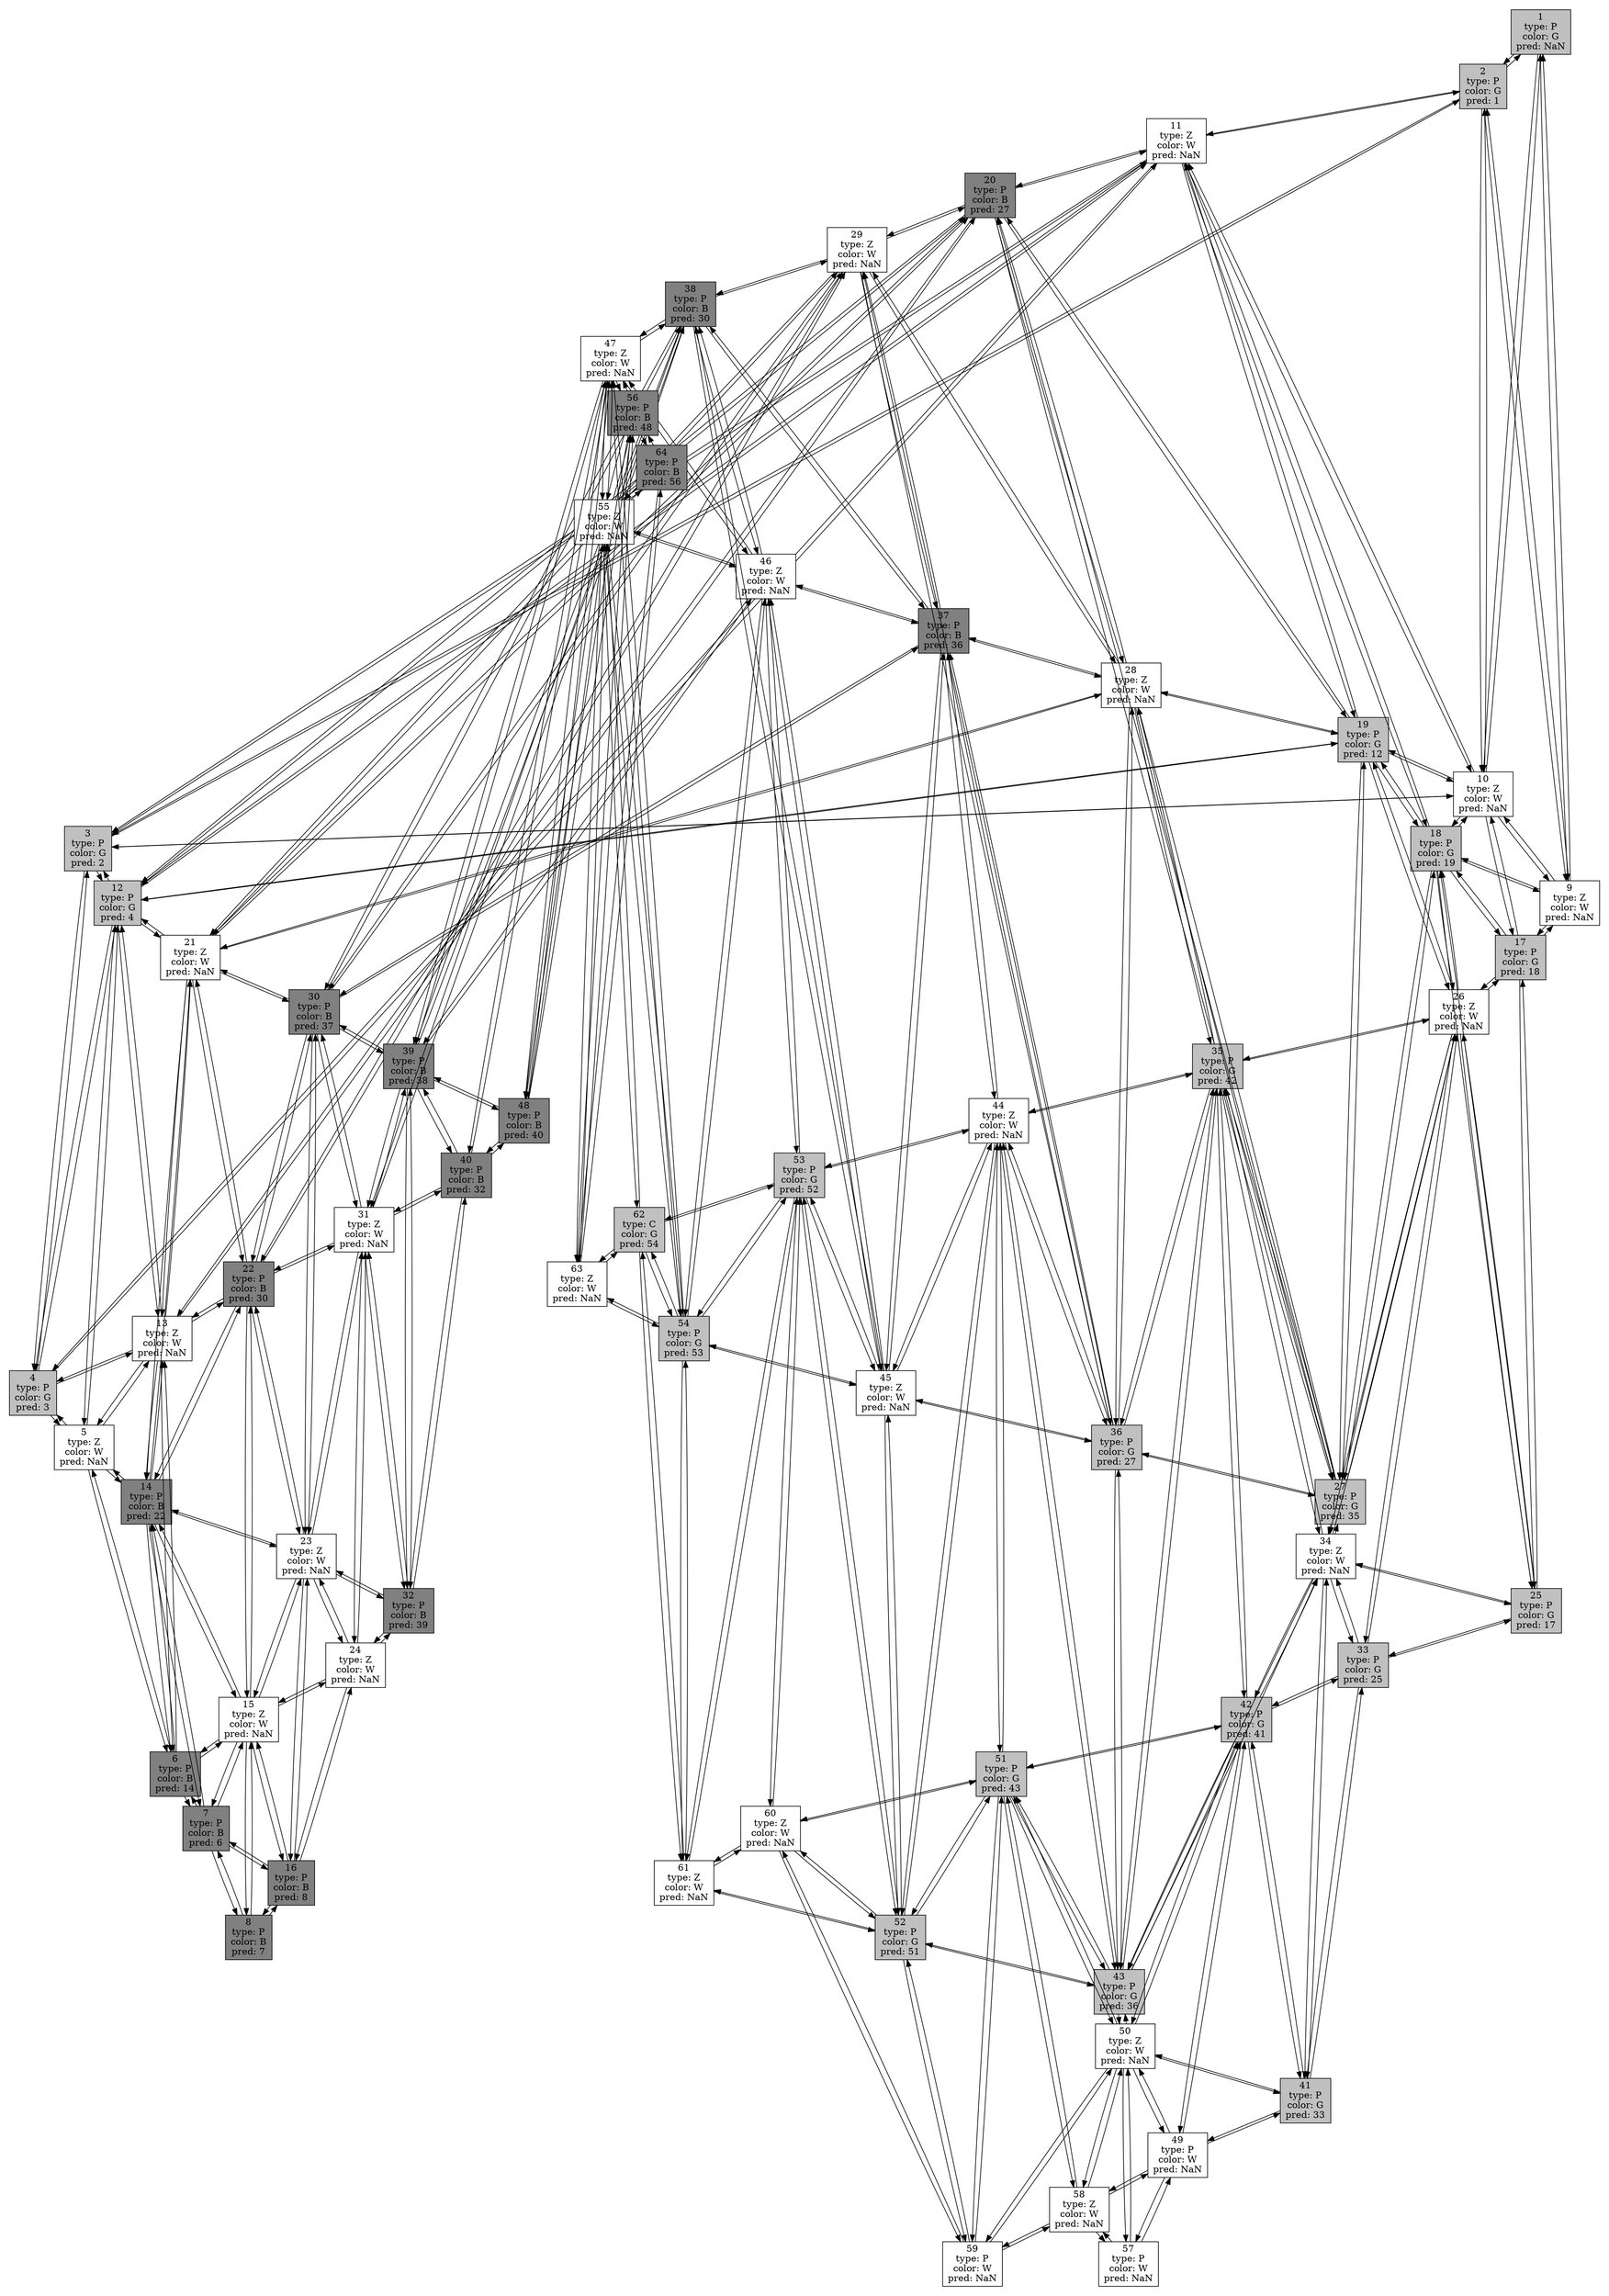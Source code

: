 digraph { graph [ pad=".2", ranksep=".2", nodesep=".2" ] overlap = scale compound = true splines = line node[shape = record, style = bold]1->2;1->9;1->10;2->1;2->3;2->9;2->10;2->11;3->2;3->4;3->10;3->11;3->12;4->3;4->5;4->11;4->12;4->13;5->4;5->6;5->12;5->13;5->14;6->5;6->7;6->13;6->14;6->15;7->6;7->8;7->14;7->15;7->16;8->7;8->15;8->16;9->1;9->2;9->10;9->17;9->18;10->1;10->2;10->3;10->9;10->11;10->17;10->18;10->19;11->2;11->3;11->4;11->10;11->12;11->18;11->19;11->20;12->3;12->4;12->5;12->11;12->13;12->19;12->20;12->21;13->4;13->5;13->6;13->12;13->14;13->20;13->21;13->22;14->5;14->6;14->7;14->13;14->15;14->21;14->22;14->23;15->6;15->7;15->8;15->14;15->16;15->22;15->23;15->24;16->7;16->8;16->15;16->23;16->24;17->9;17->10;17->18;17->25;17->26;18->9;18->10;18->11;18->17;18->19;18->25;18->26;18->27;19->10;19->11;19->12;19->18;19->20;19->26;19->27;19->28;20->11;20->12;20->13;20->19;20->21;20->27;20->28;20->29;21->12;21->13;21->14;21->20;21->22;21->28;21->29;21->30;22->13;22->14;22->15;22->21;22->23;22->29;22->30;22->31;23->14;23->15;23->16;23->22;23->24;23->30;23->31;23->32;24->15;24->16;24->23;24->31;24->32;25->17;25->18;25->26;25->33;25->34;26->17;26->18;26->19;26->25;26->27;26->33;26->34;26->35;27->18;27->19;27->20;27->26;27->28;27->34;27->35;27->36;28->19;28->20;28->21;28->27;28->29;28->35;28->36;28->37;29->20;29->21;29->22;29->28;29->30;29->36;29->37;29->38;30->21;30->22;30->23;30->29;30->31;30->37;30->38;30->39;31->22;31->23;31->24;31->30;31->32;31->38;31->39;31->40;32->23;32->24;32->31;32->39;32->40;33->25;33->26;33->34;33->41;33->42;34->25;34->26;34->27;34->33;34->35;34->41;34->42;34->43;35->26;35->27;35->28;35->34;35->36;35->42;35->43;35->44;36->27;36->28;36->29;36->35;36->37;36->43;36->44;36->45;37->28;37->29;37->30;37->36;37->38;37->44;37->45;37->46;38->29;38->30;38->31;38->37;38->39;38->45;38->46;38->47;39->30;39->31;39->32;39->38;39->40;39->46;39->47;39->48;40->31;40->32;40->39;40->47;40->48;41->33;41->34;41->42;41->49;41->50;42->33;42->34;42->35;42->41;42->43;42->49;42->50;42->51;43->34;43->35;43->36;43->42;43->44;43->50;43->51;43->52;44->35;44->36;44->37;44->43;44->45;44->51;44->52;44->53;45->36;45->37;45->38;45->44;45->46;45->52;45->53;45->54;46->37;46->38;46->39;46->45;46->47;46->53;46->54;46->55;47->38;47->39;47->40;47->46;47->48;47->54;47->55;47->56;48->39;48->40;48->47;48->55;48->56;49->41;49->42;49->50;49->57;49->58;50->41;50->42;50->43;50->49;50->51;50->57;50->58;50->59;51->42;51->43;51->44;51->50;51->52;51->58;51->59;51->60;52->43;52->44;52->45;52->51;52->53;52->59;52->60;52->61;53->44;53->45;53->46;53->52;53->54;53->60;53->61;53->62;54->45;54->46;54->47;54->53;54->55;54->61;54->62;54->63;55->46;55->47;55->48;55->54;55->56;55->62;55->63;55->64;56->47;56->48;56->55;56->63;56->64;57->49;57->50;57->58;58->49;58->50;58->51;58->57;58->59;59->50;59->51;59->52;59->58;59->60;60->51;60->52;60->53;60->59;60->61;61->52;61->53;61->54;61->60;61->62;62->53;62->54;62->55;62->61;62->63;63->54;63->55;63->56;63->62;63->64;64->55;64->56;64->63;1 [fillcolor = "#C0C0C0"style=filled, label="1\ntype: P\ncolor: G\npred: NaN\n"];2 [fillcolor = "#C0C0C0"style=filled, label="2\ntype: P\ncolor: G\npred: 1\n"];3 [fillcolor = "#C0C0C0"style=filled, label="3\ntype: P\ncolor: G\npred: 2\n"];4 [fillcolor = "#C0C0C0"style=filled, label="4\ntype: P\ncolor: G\npred: 3\n"];5 [fillcolor = "#FFFFFF"style=filled, label="5\ntype: Z\ncolor: W\npred: NaN\n"];6 [fillcolor = "#808080"style=filled, label="6\ntype: P\ncolor: B\npred: 14\n"];7 [fillcolor = "#808080"style=filled, label="7\ntype: P\ncolor: B\npred: 6\n"];8 [fillcolor = "#808080"style=filled, label="8\ntype: P\ncolor: B\npred: 7\n"];9 [fillcolor = "#FFFFFF"style=filled, label="9\ntype: Z\ncolor: W\npred: NaN\n"];10 [fillcolor = "#FFFFFF"style=filled, label="10\ntype: Z\ncolor: W\npred: NaN\n"];11 [fillcolor = "#FFFFFF"style=filled, label="11\ntype: Z\ncolor: W\npred: NaN\n"];12 [fillcolor = "#C0C0C0"style=filled, label="12\ntype: P\ncolor: G\npred: 4\n"];13 [fillcolor = "#FFFFFF"style=filled, label="13\ntype: Z\ncolor: W\npred: NaN\n"];14 [fillcolor = "#808080"style=filled, label="14\ntype: P\ncolor: B\npred: 22\n"];15 [fillcolor = "#FFFFFF"style=filled, label="15\ntype: Z\ncolor: W\npred: NaN\n"];16 [fillcolor = "#808080"style=filled, label="16\ntype: P\ncolor: B\npred: 8\n"];17 [fillcolor = "#C0C0C0"style=filled, label="17\ntype: P\ncolor: G\npred: 18\n"];18 [fillcolor = "#C0C0C0"style=filled, label="18\ntype: P\ncolor: G\npred: 19\n"];19 [fillcolor = "#C0C0C0"style=filled, label="19\ntype: P\ncolor: G\npred: 12\n"];20 [fillcolor = "#808080"style=filled, label="20\ntype: P\ncolor: B\npred: 27\n"];21 [fillcolor = "#FFFFFF"style=filled, label="21\ntype: Z\ncolor: W\npred: NaN\n"];22 [fillcolor = "#808080"style=filled, label="22\ntype: P\ncolor: B\npred: 30\n"];23 [fillcolor = "#FFFFFF"style=filled, label="23\ntype: Z\ncolor: W\npred: NaN\n"];24 [fillcolor = "#FFFFFF"style=filled, label="24\ntype: Z\ncolor: W\npred: NaN\n"];25 [fillcolor = "#C0C0C0"style=filled, label="25\ntype: P\ncolor: G\npred: 17\n"];26 [fillcolor = "#FFFFFF"style=filled, label="26\ntype: Z\ncolor: W\npred: NaN\n"];27 [fillcolor = "#C0C0C0"style=filled, label="27\ntype: P\ncolor: G\npred: 35\n"];28 [fillcolor = "#FFFFFF"style=filled, label="28\ntype: Z\ncolor: W\npred: NaN\n"];29 [fillcolor = "#FFFFFF"style=filled, label="29\ntype: Z\ncolor: W\npred: NaN\n"];30 [fillcolor = "#808080"style=filled, label="30\ntype: P\ncolor: B\npred: 37\n"];31 [fillcolor = "#FFFFFF"style=filled, label="31\ntype: Z\ncolor: W\npred: NaN\n"];32 [fillcolor = "#808080"style=filled, label="32\ntype: P\ncolor: B\npred: 39\n"];33 [fillcolor = "#C0C0C0"style=filled, label="33\ntype: P\ncolor: G\npred: 25\n"];34 [fillcolor = "#FFFFFF"style=filled, label="34\ntype: Z\ncolor: W\npred: NaN\n"];35 [fillcolor = "#C0C0C0"style=filled, label="35\ntype: P\ncolor: G\npred: 42\n"];36 [fillcolor = "#C0C0C0"style=filled, label="36\ntype: P\ncolor: G\npred: 27\n"];37 [fillcolor = "#808080"style=filled, label="37\ntype: P\ncolor: B\npred: 36\n"];38 [fillcolor = "#808080"style=filled, label="38\ntype: P\ncolor: B\npred: 30\n"];39 [fillcolor = "#808080"style=filled, label="39\ntype: P\ncolor: B\npred: 38\n"];40 [fillcolor = "#808080"style=filled, label="40\ntype: P\ncolor: B\npred: 32\n"];41 [fillcolor = "#C0C0C0"style=filled, label="41\ntype: P\ncolor: G\npred: 33\n"];42 [fillcolor = "#C0C0C0"style=filled, label="42\ntype: P\ncolor: G\npred: 41\n"];43 [fillcolor = "#C0C0C0"style=filled, label="43\ntype: P\ncolor: G\npred: 36\n"];44 [fillcolor = "#FFFFFF"style=filled, label="44\ntype: Z\ncolor: W\npred: NaN\n"];45 [fillcolor = "#FFFFFF"style=filled, label="45\ntype: Z\ncolor: W\npred: NaN\n"];46 [fillcolor = "#FFFFFF"style=filled, label="46\ntype: Z\ncolor: W\npred: NaN\n"];47 [fillcolor = "#FFFFFF"style=filled, label="47\ntype: Z\ncolor: W\npred: NaN\n"];48 [fillcolor = "#808080"style=filled, label="48\ntype: P\ncolor: B\npred: 40\n"];49 [fillcolor = "#FFFFFF"style=filled, label="49\ntype: P\ncolor: W\npred: NaN\n"];50 [fillcolor = "#FFFFFF"style=filled, label="50\ntype: Z\ncolor: W\npred: NaN\n"];51 [fillcolor = "#C0C0C0"style=filled, label="51\ntype: P\ncolor: G\npred: 43\n"];52 [fillcolor = "#C0C0C0"style=filled, label="52\ntype: P\ncolor: G\npred: 51\n"];53 [fillcolor = "#C0C0C0"style=filled, label="53\ntype: P\ncolor: G\npred: 52\n"];54 [fillcolor = "#C0C0C0"style=filled, label="54\ntype: P\ncolor: G\npred: 53\n"];55 [fillcolor = "#FFFFFF"style=filled, label="55\ntype: Z\ncolor: W\npred: NaN\n"];56 [fillcolor = "#808080"style=filled, label="56\ntype: P\ncolor: B\npred: 48\n"];57 [fillcolor = "#FFFFFF"style=filled, label="57\ntype: P\ncolor: W\npred: NaN\n"];58 [fillcolor = "#FFFFFF"style=filled, label="58\ntype: Z\ncolor: W\npred: NaN\n"];59 [fillcolor = "#FFFFFF"style=filled, label="59\ntype: P\ncolor: W\npred: NaN\n"];60 [fillcolor = "#FFFFFF"style=filled, label="60\ntype: Z\ncolor: W\npred: NaN\n"];61 [fillcolor = "#FFFFFF"style=filled, label="61\ntype: Z\ncolor: W\npred: NaN\n"];62 [fillcolor = "#C0C0C0"style=filled, label="62\ntype: C\ncolor: G\npred: 54\n"];63 [fillcolor = "#FFFFFF"style=filled, label="63\ntype: Z\ncolor: W\npred: NaN\n"];64 [fillcolor = "#808080"style=filled, label="64\ntype: P\ncolor: B\npred: 56\n"];}
